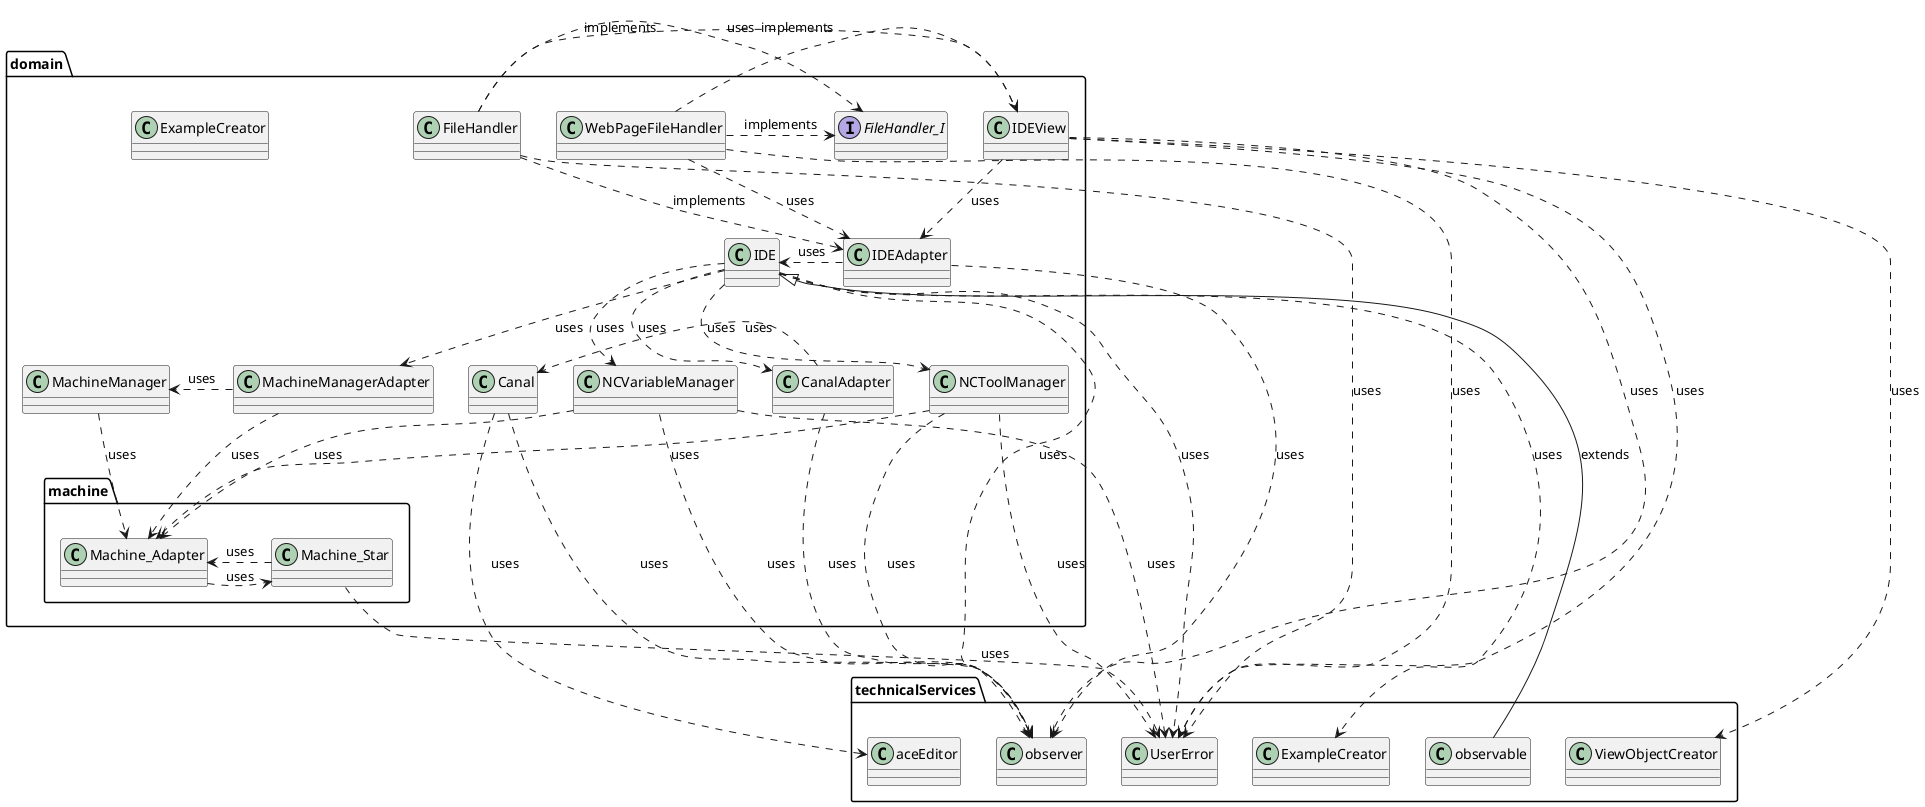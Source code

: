 @startuml BigClassDiagram


class domain.machine.Machine_Star
class domain.machine.Machine_Adapter
class technicalServices.UserError
class technicalServices.aceEditor
class technicalServices.observer
class technicalServices.ExampleCreator
class technicalServices.ViewObjectCreator 

class domain.Canal
class domain.CanalAdapter
class domain.IDEAdapter
class domain.IDE
class domain.IDEView

interface domain.FileHandler_I
class domain.FileHandler
class domain.WebPageFileHandler

class domain.ExampleCreator
class domain.NCToolManager 
class domain.MachineManagerAdapter 
class domain.NCVariableManager 
class domain.MachineManager

domain.machine.Machine_Star ..> domain.machine.Machine_Adapter : uses
domain.machine.Machine_Star ...> technicalServices.UserError : uses

domain.machine.Machine_Adapter .> domain.machine.Machine_Star : uses

domain.Canal ...> technicalServices.observer : uses
domain.Canal ...> technicalServices.aceEditor : uses

domain.CanalAdapter ...> technicalServices.observer : uses
domain.CanalAdapter .> domain.Canal : uses

domain.FileHandler .> domain.FileHandler_I : implements
domain.FileHandler ...> technicalServices.UserError : uses
domain.FileHandler .> domain.IDEAdapter : implements
domain.FileHandler .> domain.IDEView : implements

domain.WebPageFileHandler .> domain.FileHandler_I : implements
domain.WebPageFileHandler ...> technicalServices.UserError : uses
domain.WebPageFileHandler .> domain.IDEAdapter : uses
domain.WebPageFileHandler .> domain.IDEView : uses


domain.IDEAdapter ...> technicalServices.observer : uses
domain.IDEAdapter .> domain.IDE : uses

domain.IDE ...> technicalServices.observer : uses
domain.IDE ...> technicalServices.UserError : uses
domain.IDE ...> technicalServices.ExampleCreator : uses
domain.IDE ..> domain.CanalAdapter : uses
domain.IDE ..> domain.NCToolManager : uses
domain.IDE ..> domain.MachineManagerAdapter : uses
domain.IDE ..> domain.NCVariableManager : uses

domain.IDEView ...> technicalServices.observer : uses
domain.IDEView ...> technicalServices.UserError : uses
domain.IDEView ...> technicalServices.ViewObjectCreator : uses
domain.IDEView ..> domain.IDEAdapter : uses


domain.MachineManager ..> domain.machine.Machine_Adapter : uses

domain.MachineManagerAdapter .> domain.machine.Machine_Adapter : uses
domain.MachineManagerAdapter .> domain.MachineManager : uses

domain.NCToolManager ...> technicalServices.observer : uses
domain.NCToolManager ...> technicalServices.UserError : uses
domain.NCToolManager ..> domain.machine.Machine_Adapter : uses

domain.NCVariableManager ...> technicalServices.observer : uses
domain.NCVariableManager ...> technicalServices.UserError : uses
domain.NCVariableManager ..> domain.machine.Machine_Adapter : uses


domain.IDE  <|--- technicalServices.observable : extends


@enduml